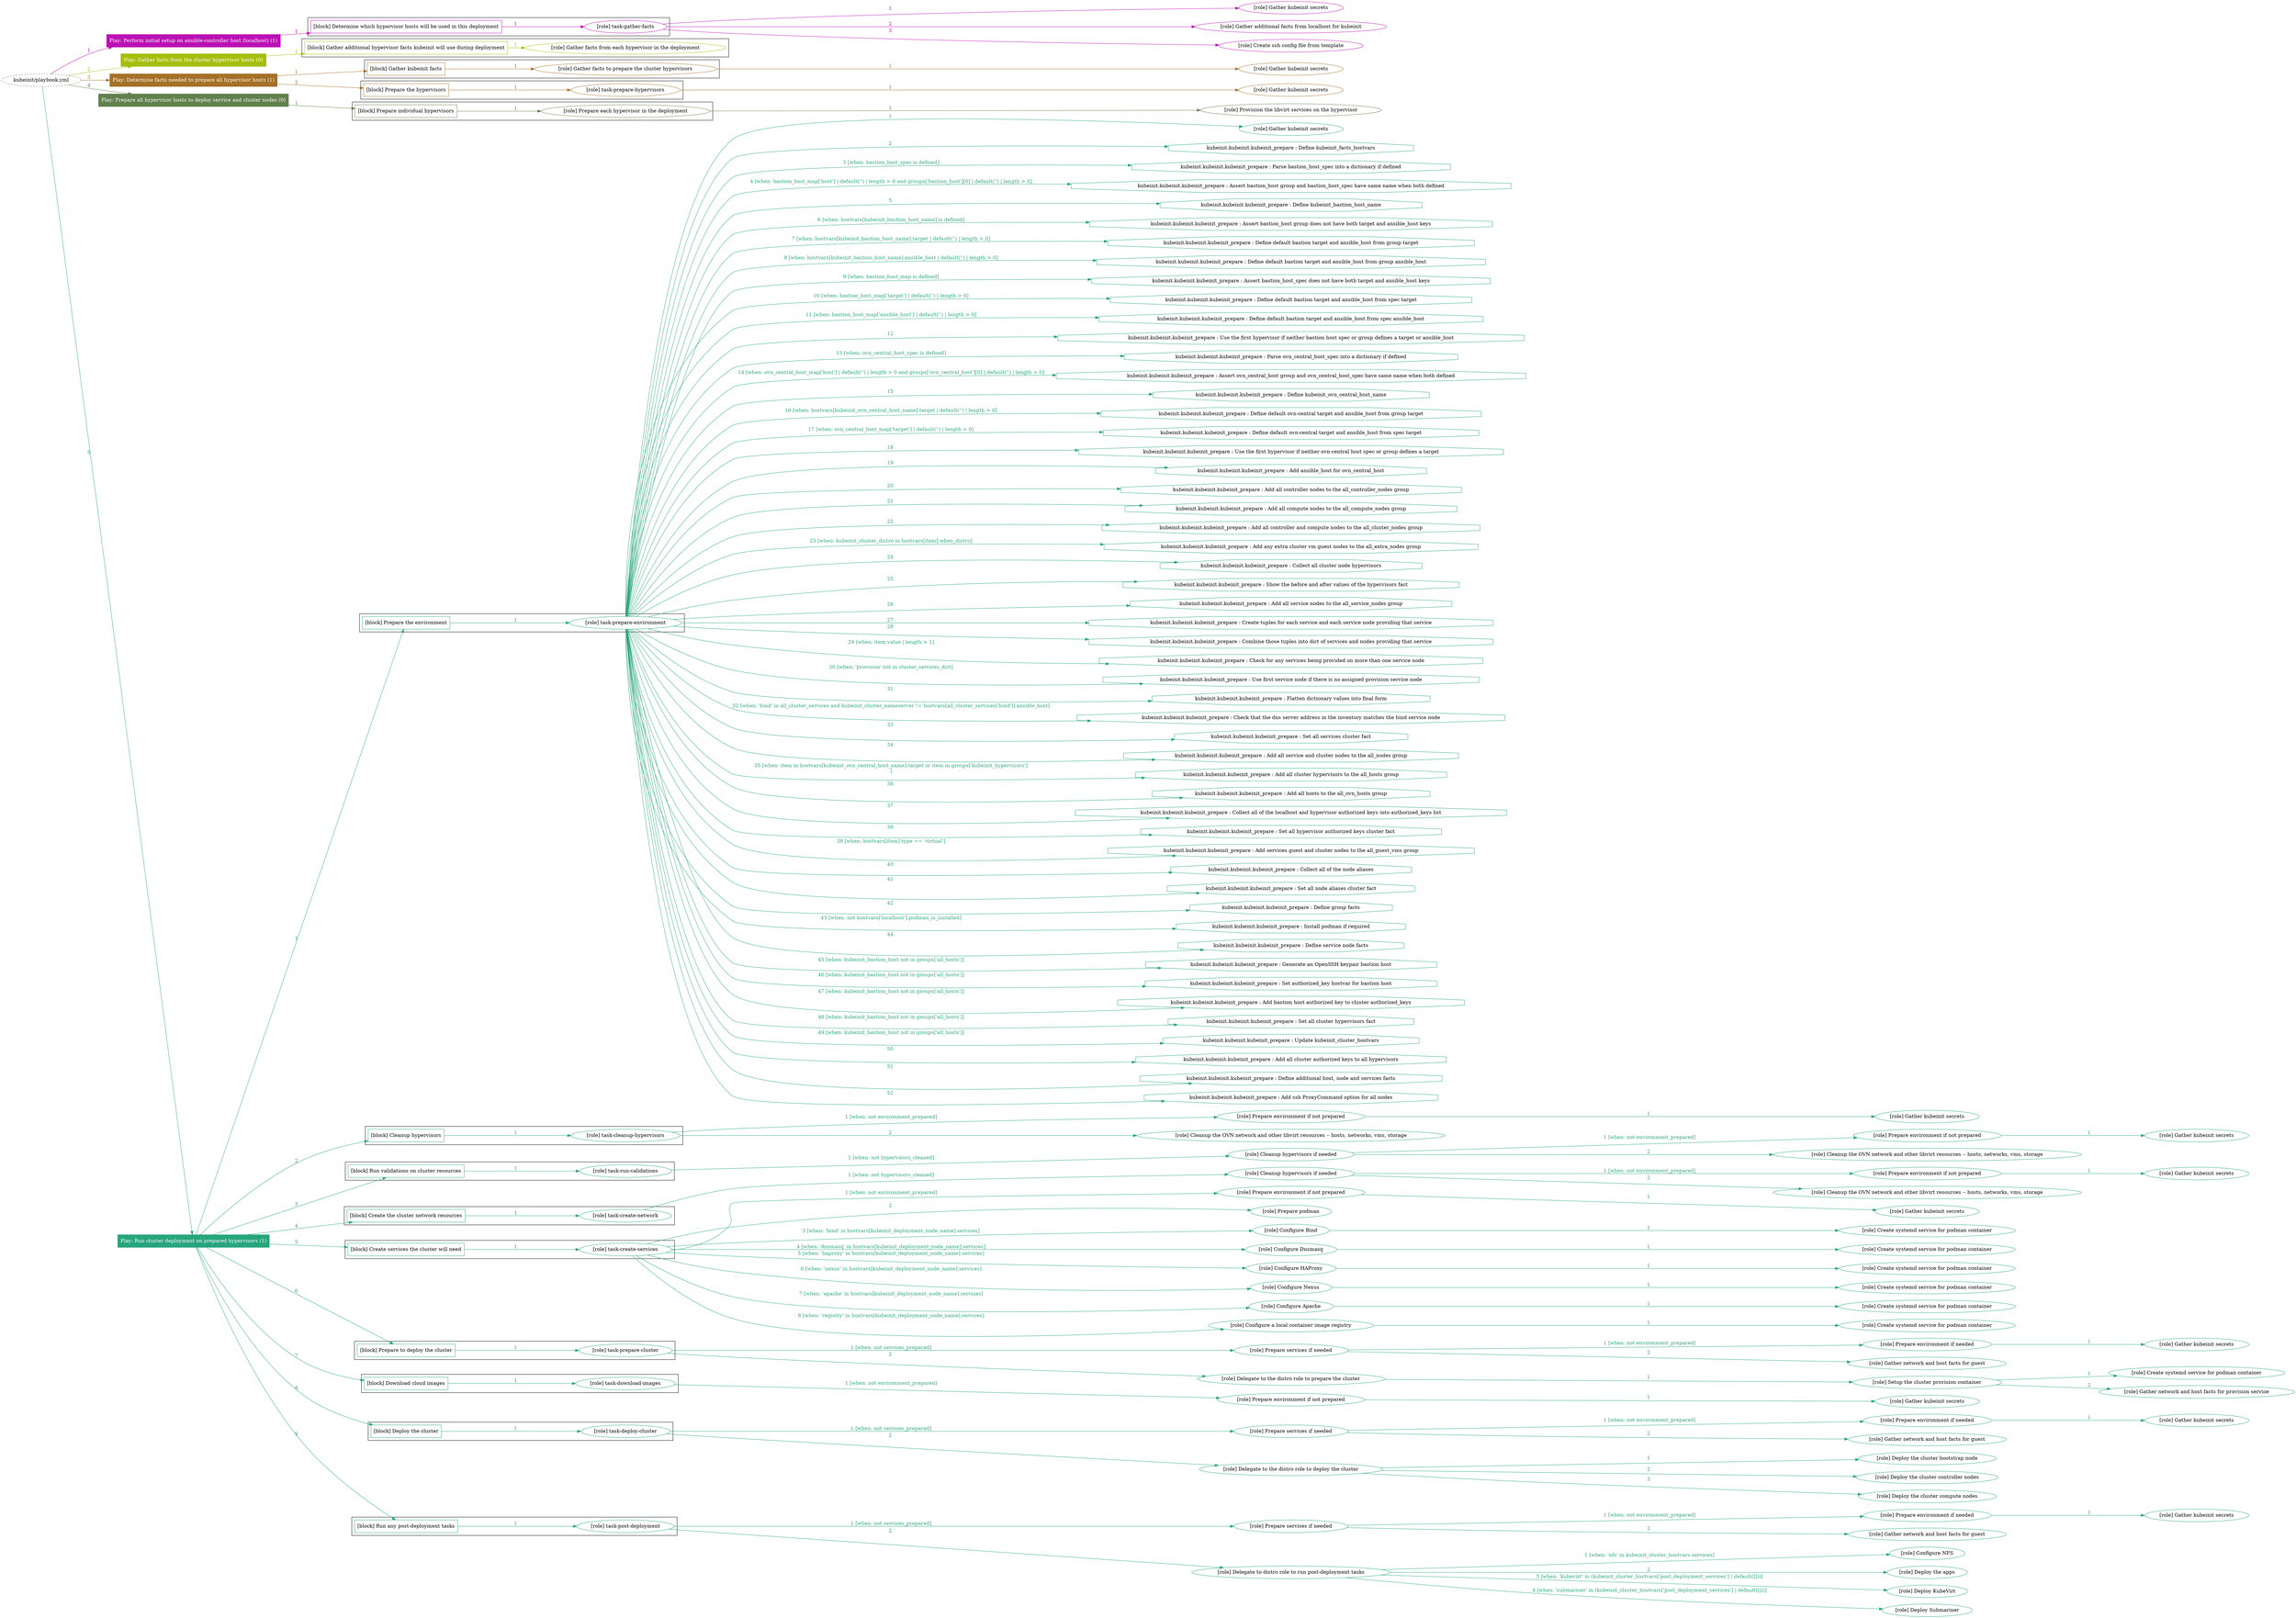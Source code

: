 digraph {
	graph [concentrate=true ordering=in rankdir=LR ratio=fill]
	edge [esep=5 sep=10]
	"kubeinit/playbook.yml" [URL="/home/runner/work/kubeinit/kubeinit/kubeinit/playbook.yml" id=playbook_bf83daf0 style=dotted]
	play_c42345b9 [label="Play: Perform initial setup on ansible-controller host (localhost) (1)" URL="/home/runner/work/kubeinit/kubeinit/kubeinit/playbook.yml" color="#bb11b4" fontcolor="#ffffff" id=play_c42345b9 shape=box style=filled tooltip=localhost]
	"kubeinit/playbook.yml" -> play_c42345b9 [label="1 " color="#bb11b4" fontcolor="#bb11b4" id=edge_19c8d0dc labeltooltip="1 " tooltip="1 "]
	subgraph "Gather kubeinit secrets" {
		role_5bbc1cc7 [label="[role] Gather kubeinit secrets" URL="/home/runner/.ansible/collections/ansible_collections/kubeinit/kubeinit/roles/kubeinit_prepare/tasks/build_hypervisors_group.yml" color="#bb11b4" id=role_5bbc1cc7 tooltip="Gather kubeinit secrets"]
	}
	subgraph "Gather additional facts from localhost for kubeinit" {
		role_514bb451 [label="[role] Gather additional facts from localhost for kubeinit" URL="/home/runner/.ansible/collections/ansible_collections/kubeinit/kubeinit/roles/kubeinit_prepare/tasks/build_hypervisors_group.yml" color="#bb11b4" id=role_514bb451 tooltip="Gather additional facts from localhost for kubeinit"]
	}
	subgraph "Create ssh config file from template" {
		role_0f5278a2 [label="[role] Create ssh config file from template" URL="/home/runner/.ansible/collections/ansible_collections/kubeinit/kubeinit/roles/kubeinit_prepare/tasks/build_hypervisors_group.yml" color="#bb11b4" id=role_0f5278a2 tooltip="Create ssh config file from template"]
	}
	subgraph "task-gather-facts" {
		role_243e96e3 [label="[role] task-gather-facts" URL="/home/runner/work/kubeinit/kubeinit/kubeinit/playbook.yml" color="#bb11b4" id=role_243e96e3 tooltip="task-gather-facts"]
		role_243e96e3 -> role_5bbc1cc7 [label="1 " color="#bb11b4" fontcolor="#bb11b4" id=edge_bafacc1c labeltooltip="1 " tooltip="1 "]
		role_243e96e3 -> role_514bb451 [label="2 " color="#bb11b4" fontcolor="#bb11b4" id=edge_106fc7e5 labeltooltip="2 " tooltip="2 "]
		role_243e96e3 -> role_0f5278a2 [label="3 " color="#bb11b4" fontcolor="#bb11b4" id=edge_0133a497 labeltooltip="3 " tooltip="3 "]
	}
	subgraph "Play: Perform initial setup on ansible-controller host (localhost) (1)" {
		play_c42345b9 -> block_fe65a700 [label=1 color="#bb11b4" fontcolor="#bb11b4" id=edge_164905bd labeltooltip=1 tooltip=1]
		subgraph cluster_block_fe65a700 {
			block_fe65a700 [label="[block] Determine which hypervisor hosts will be used in this deployment" URL="/home/runner/work/kubeinit/kubeinit/kubeinit/playbook.yml" color="#bb11b4" id=block_fe65a700 labeltooltip="Determine which hypervisor hosts will be used in this deployment" shape=box tooltip="Determine which hypervisor hosts will be used in this deployment"]
			block_fe65a700 -> role_243e96e3 [label="1 " color="#bb11b4" fontcolor="#bb11b4" id=edge_3eea019e labeltooltip="1 " tooltip="1 "]
		}
	}
	play_698acc84 [label="Play: Gather facts from the cluster hypervisor hosts (0)" URL="/home/runner/work/kubeinit/kubeinit/kubeinit/playbook.yml" color="#a6be0e" fontcolor="#ffffff" id=play_698acc84 shape=box style=filled tooltip="Play: Gather facts from the cluster hypervisor hosts (0)"]
	"kubeinit/playbook.yml" -> play_698acc84 [label="2 " color="#a6be0e" fontcolor="#a6be0e" id=edge_b4b6abd8 labeltooltip="2 " tooltip="2 "]
	subgraph "Gather facts from each hypervisor in the deployment" {
		role_b33b128e [label="[role] Gather facts from each hypervisor in the deployment" URL="/home/runner/work/kubeinit/kubeinit/kubeinit/playbook.yml" color="#a6be0e" id=role_b33b128e tooltip="Gather facts from each hypervisor in the deployment"]
	}
	subgraph "Play: Gather facts from the cluster hypervisor hosts (0)" {
		play_698acc84 -> block_283d6d2b [label=1 color="#a6be0e" fontcolor="#a6be0e" id=edge_6f8c4e74 labeltooltip=1 tooltip=1]
		subgraph cluster_block_283d6d2b {
			block_283d6d2b [label="[block] Gather additional hypervisor facts kubeinit will use during deployment" URL="/home/runner/work/kubeinit/kubeinit/kubeinit/playbook.yml" color="#a6be0e" id=block_283d6d2b labeltooltip="Gather additional hypervisor facts kubeinit will use during deployment" shape=box tooltip="Gather additional hypervisor facts kubeinit will use during deployment"]
			block_283d6d2b -> role_b33b128e [label="1 " color="#a6be0e" fontcolor="#a6be0e" id=edge_6d2f4c1d labeltooltip="1 " tooltip="1 "]
		}
	}
	play_a26534c9 [label="Play: Determine facts needed to prepare all hypervisor hosts (1)" URL="/home/runner/work/kubeinit/kubeinit/kubeinit/playbook.yml" color="#a57127" fontcolor="#ffffff" id=play_a26534c9 shape=box style=filled tooltip=localhost]
	"kubeinit/playbook.yml" -> play_a26534c9 [label="3 " color="#a57127" fontcolor="#a57127" id=edge_d71258ef labeltooltip="3 " tooltip="3 "]
	subgraph "Gather kubeinit secrets" {
		role_cf7b4079 [label="[role] Gather kubeinit secrets" URL="/home/runner/.ansible/collections/ansible_collections/kubeinit/kubeinit/roles/kubeinit_prepare/tasks/gather_kubeinit_facts.yml" color="#a57127" id=role_cf7b4079 tooltip="Gather kubeinit secrets"]
	}
	subgraph "Gather facts to prepare the cluster hypervisors" {
		role_8fea84e7 [label="[role] Gather facts to prepare the cluster hypervisors" URL="/home/runner/work/kubeinit/kubeinit/kubeinit/playbook.yml" color="#a57127" id=role_8fea84e7 tooltip="Gather facts to prepare the cluster hypervisors"]
		role_8fea84e7 -> role_cf7b4079 [label="1 " color="#a57127" fontcolor="#a57127" id=edge_4db04211 labeltooltip="1 " tooltip="1 "]
	}
	subgraph "Gather kubeinit secrets" {
		role_6f262719 [label="[role] Gather kubeinit secrets" URL="/home/runner/.ansible/collections/ansible_collections/kubeinit/kubeinit/roles/kubeinit_prepare/tasks/gather_kubeinit_facts.yml" color="#a57127" id=role_6f262719 tooltip="Gather kubeinit secrets"]
	}
	subgraph "task-prepare-hypervisors" {
		role_40299449 [label="[role] task-prepare-hypervisors" URL="/home/runner/work/kubeinit/kubeinit/kubeinit/playbook.yml" color="#a57127" id=role_40299449 tooltip="task-prepare-hypervisors"]
		role_40299449 -> role_6f262719 [label="1 " color="#a57127" fontcolor="#a57127" id=edge_e07e3897 labeltooltip="1 " tooltip="1 "]
	}
	subgraph "Play: Determine facts needed to prepare all hypervisor hosts (1)" {
		play_a26534c9 -> block_7eddc80a [label=1 color="#a57127" fontcolor="#a57127" id=edge_fbb96f7c labeltooltip=1 tooltip=1]
		subgraph cluster_block_7eddc80a {
			block_7eddc80a [label="[block] Gather kubeinit facts" URL="/home/runner/work/kubeinit/kubeinit/kubeinit/playbook.yml" color="#a57127" id=block_7eddc80a labeltooltip="Gather kubeinit facts" shape=box tooltip="Gather kubeinit facts"]
			block_7eddc80a -> role_8fea84e7 [label="1 " color="#a57127" fontcolor="#a57127" id=edge_6d15aaca labeltooltip="1 " tooltip="1 "]
		}
		play_a26534c9 -> block_2a78feca [label=2 color="#a57127" fontcolor="#a57127" id=edge_0a4d9bd5 labeltooltip=2 tooltip=2]
		subgraph cluster_block_2a78feca {
			block_2a78feca [label="[block] Prepare the hypervisors" URL="/home/runner/work/kubeinit/kubeinit/kubeinit/playbook.yml" color="#a57127" id=block_2a78feca labeltooltip="Prepare the hypervisors" shape=box tooltip="Prepare the hypervisors"]
			block_2a78feca -> role_40299449 [label="1 " color="#a57127" fontcolor="#a57127" id=edge_3d4854b0 labeltooltip="1 " tooltip="1 "]
		}
	}
	play_4c5d2b8e [label="Play: Prepare all hypervisor hosts to deploy service and cluster nodes (0)" URL="/home/runner/work/kubeinit/kubeinit/kubeinit/playbook.yml" color="#61804c" fontcolor="#ffffff" id=play_4c5d2b8e shape=box style=filled tooltip="Play: Prepare all hypervisor hosts to deploy service and cluster nodes (0)"]
	"kubeinit/playbook.yml" -> play_4c5d2b8e [label="4 " color="#61804c" fontcolor="#61804c" id=edge_55c99d85 labeltooltip="4 " tooltip="4 "]
	subgraph "Provision the libvirt services on the hypervisor" {
		role_634409a3 [label="[role] Provision the libvirt services on the hypervisor" URL="/home/runner/.ansible/collections/ansible_collections/kubeinit/kubeinit/roles/kubeinit_prepare/tasks/prepare_hypervisor.yml" color="#61804c" id=role_634409a3 tooltip="Provision the libvirt services on the hypervisor"]
	}
	subgraph "Prepare each hypervisor in the deployment" {
		role_bef937fe [label="[role] Prepare each hypervisor in the deployment" URL="/home/runner/work/kubeinit/kubeinit/kubeinit/playbook.yml" color="#61804c" id=role_bef937fe tooltip="Prepare each hypervisor in the deployment"]
		role_bef937fe -> role_634409a3 [label="1 " color="#61804c" fontcolor="#61804c" id=edge_e29b1411 labeltooltip="1 " tooltip="1 "]
	}
	subgraph "Play: Prepare all hypervisor hosts to deploy service and cluster nodes (0)" {
		play_4c5d2b8e -> block_a61c1f72 [label=1 color="#61804c" fontcolor="#61804c" id=edge_89a95700 labeltooltip=1 tooltip=1]
		subgraph cluster_block_a61c1f72 {
			block_a61c1f72 [label="[block] Prepare individual hypervisors" URL="/home/runner/work/kubeinit/kubeinit/kubeinit/playbook.yml" color="#61804c" id=block_a61c1f72 labeltooltip="Prepare individual hypervisors" shape=box tooltip="Prepare individual hypervisors"]
			block_a61c1f72 -> role_bef937fe [label="1 " color="#61804c" fontcolor="#61804c" id=edge_6657902f labeltooltip="1 " tooltip="1 "]
		}
	}
	play_c3abb3d7 [label="Play: Run cluster deployment on prepared hypervisors (1)" URL="/home/runner/work/kubeinit/kubeinit/kubeinit/playbook.yml" color="#27a57c" fontcolor="#ffffff" id=play_c3abb3d7 shape=box style=filled tooltip=localhost]
	"kubeinit/playbook.yml" -> play_c3abb3d7 [label="5 " color="#27a57c" fontcolor="#27a57c" id=edge_1e657f02 labeltooltip="5 " tooltip="5 "]
	subgraph "Gather kubeinit secrets" {
		role_f5a188d2 [label="[role] Gather kubeinit secrets" URL="/home/runner/.ansible/collections/ansible_collections/kubeinit/kubeinit/roles/kubeinit_prepare/tasks/gather_kubeinit_facts.yml" color="#27a57c" id=role_f5a188d2 tooltip="Gather kubeinit secrets"]
	}
	subgraph "task-prepare-environment" {
		role_7dd712b1 [label="[role] task-prepare-environment" URL="/home/runner/work/kubeinit/kubeinit/kubeinit/playbook.yml" color="#27a57c" id=role_7dd712b1 tooltip="task-prepare-environment"]
		role_7dd712b1 -> role_f5a188d2 [label="1 " color="#27a57c" fontcolor="#27a57c" id=edge_da22970d labeltooltip="1 " tooltip="1 "]
		task_a869ff29 [label="kubeinit.kubeinit.kubeinit_prepare : Define kubeinit_facts_hostvars" URL="/home/runner/.ansible/collections/ansible_collections/kubeinit/kubeinit/roles/kubeinit_prepare/tasks/main.yml" color="#27a57c" id=task_a869ff29 shape=octagon tooltip="kubeinit.kubeinit.kubeinit_prepare : Define kubeinit_facts_hostvars"]
		role_7dd712b1 -> task_a869ff29 [label="2 " color="#27a57c" fontcolor="#27a57c" id=edge_17fce463 labeltooltip="2 " tooltip="2 "]
		task_ebe89826 [label="kubeinit.kubeinit.kubeinit_prepare : Parse bastion_host_spec into a dictionary if defined" URL="/home/runner/.ansible/collections/ansible_collections/kubeinit/kubeinit/roles/kubeinit_prepare/tasks/main.yml" color="#27a57c" id=task_ebe89826 shape=octagon tooltip="kubeinit.kubeinit.kubeinit_prepare : Parse bastion_host_spec into a dictionary if defined"]
		role_7dd712b1 -> task_ebe89826 [label="3 [when: bastion_host_spec is defined]" color="#27a57c" fontcolor="#27a57c" id=edge_f3c190bb labeltooltip="3 [when: bastion_host_spec is defined]" tooltip="3 [when: bastion_host_spec is defined]"]
		task_3df16c21 [label="kubeinit.kubeinit.kubeinit_prepare : Assert bastion_host group and bastion_host_spec have same name when both defined" URL="/home/runner/.ansible/collections/ansible_collections/kubeinit/kubeinit/roles/kubeinit_prepare/tasks/main.yml" color="#27a57c" id=task_3df16c21 shape=octagon tooltip="kubeinit.kubeinit.kubeinit_prepare : Assert bastion_host group and bastion_host_spec have same name when both defined"]
		role_7dd712b1 -> task_3df16c21 [label="4 [when: bastion_host_map['host'] | default('') | length > 0 and groups['bastion_host'][0] | default('') | length > 0]" color="#27a57c" fontcolor="#27a57c" id=edge_12cfa4af labeltooltip="4 [when: bastion_host_map['host'] | default('') | length > 0 and groups['bastion_host'][0] | default('') | length > 0]" tooltip="4 [when: bastion_host_map['host'] | default('') | length > 0 and groups['bastion_host'][0] | default('') | length > 0]"]
		task_ec02a04f [label="kubeinit.kubeinit.kubeinit_prepare : Define kubeinit_bastion_host_name" URL="/home/runner/.ansible/collections/ansible_collections/kubeinit/kubeinit/roles/kubeinit_prepare/tasks/main.yml" color="#27a57c" id=task_ec02a04f shape=octagon tooltip="kubeinit.kubeinit.kubeinit_prepare : Define kubeinit_bastion_host_name"]
		role_7dd712b1 -> task_ec02a04f [label="5 " color="#27a57c" fontcolor="#27a57c" id=edge_46b91c40 labeltooltip="5 " tooltip="5 "]
		task_9b31c4f7 [label="kubeinit.kubeinit.kubeinit_prepare : Assert bastion_host group does not have both target and ansible_host keys" URL="/home/runner/.ansible/collections/ansible_collections/kubeinit/kubeinit/roles/kubeinit_prepare/tasks/main.yml" color="#27a57c" id=task_9b31c4f7 shape=octagon tooltip="kubeinit.kubeinit.kubeinit_prepare : Assert bastion_host group does not have both target and ansible_host keys"]
		role_7dd712b1 -> task_9b31c4f7 [label="6 [when: hostvars[kubeinit_bastion_host_name] is defined]" color="#27a57c" fontcolor="#27a57c" id=edge_49b2310d labeltooltip="6 [when: hostvars[kubeinit_bastion_host_name] is defined]" tooltip="6 [when: hostvars[kubeinit_bastion_host_name] is defined]"]
		task_e5d730e1 [label="kubeinit.kubeinit.kubeinit_prepare : Define default bastion target and ansible_host from group target" URL="/home/runner/.ansible/collections/ansible_collections/kubeinit/kubeinit/roles/kubeinit_prepare/tasks/main.yml" color="#27a57c" id=task_e5d730e1 shape=octagon tooltip="kubeinit.kubeinit.kubeinit_prepare : Define default bastion target and ansible_host from group target"]
		role_7dd712b1 -> task_e5d730e1 [label="7 [when: hostvars[kubeinit_bastion_host_name].target | default('') | length > 0]" color="#27a57c" fontcolor="#27a57c" id=edge_7e91d1db labeltooltip="7 [when: hostvars[kubeinit_bastion_host_name].target | default('') | length > 0]" tooltip="7 [when: hostvars[kubeinit_bastion_host_name].target | default('') | length > 0]"]
		task_f9bf17d1 [label="kubeinit.kubeinit.kubeinit_prepare : Define default bastion target and ansible_host from group ansible_host" URL="/home/runner/.ansible/collections/ansible_collections/kubeinit/kubeinit/roles/kubeinit_prepare/tasks/main.yml" color="#27a57c" id=task_f9bf17d1 shape=octagon tooltip="kubeinit.kubeinit.kubeinit_prepare : Define default bastion target and ansible_host from group ansible_host"]
		role_7dd712b1 -> task_f9bf17d1 [label="8 [when: hostvars[kubeinit_bastion_host_name].ansible_host | default('') | length > 0]" color="#27a57c" fontcolor="#27a57c" id=edge_fd4be400 labeltooltip="8 [when: hostvars[kubeinit_bastion_host_name].ansible_host | default('') | length > 0]" tooltip="8 [when: hostvars[kubeinit_bastion_host_name].ansible_host | default('') | length > 0]"]
		task_51ca8a72 [label="kubeinit.kubeinit.kubeinit_prepare : Assert bastion_host_spec does not have both target and ansible_host keys" URL="/home/runner/.ansible/collections/ansible_collections/kubeinit/kubeinit/roles/kubeinit_prepare/tasks/main.yml" color="#27a57c" id=task_51ca8a72 shape=octagon tooltip="kubeinit.kubeinit.kubeinit_prepare : Assert bastion_host_spec does not have both target and ansible_host keys"]
		role_7dd712b1 -> task_51ca8a72 [label="9 [when: bastion_host_map is defined]" color="#27a57c" fontcolor="#27a57c" id=edge_008a599c labeltooltip="9 [when: bastion_host_map is defined]" tooltip="9 [when: bastion_host_map is defined]"]
		task_375c78b9 [label="kubeinit.kubeinit.kubeinit_prepare : Define default bastion target and ansible_host from spec target" URL="/home/runner/.ansible/collections/ansible_collections/kubeinit/kubeinit/roles/kubeinit_prepare/tasks/main.yml" color="#27a57c" id=task_375c78b9 shape=octagon tooltip="kubeinit.kubeinit.kubeinit_prepare : Define default bastion target and ansible_host from spec target"]
		role_7dd712b1 -> task_375c78b9 [label="10 [when: bastion_host_map['target'] | default('') | length > 0]" color="#27a57c" fontcolor="#27a57c" id=edge_ec90f248 labeltooltip="10 [when: bastion_host_map['target'] | default('') | length > 0]" tooltip="10 [when: bastion_host_map['target'] | default('') | length > 0]"]
		task_a2d2dbfc [label="kubeinit.kubeinit.kubeinit_prepare : Define default bastion target and ansible_host from spec ansible_host" URL="/home/runner/.ansible/collections/ansible_collections/kubeinit/kubeinit/roles/kubeinit_prepare/tasks/main.yml" color="#27a57c" id=task_a2d2dbfc shape=octagon tooltip="kubeinit.kubeinit.kubeinit_prepare : Define default bastion target and ansible_host from spec ansible_host"]
		role_7dd712b1 -> task_a2d2dbfc [label="11 [when: bastion_host_map['ansible_host'] | default('') | length > 0]" color="#27a57c" fontcolor="#27a57c" id=edge_b5bfb050 labeltooltip="11 [when: bastion_host_map['ansible_host'] | default('') | length > 0]" tooltip="11 [when: bastion_host_map['ansible_host'] | default('') | length > 0]"]
		task_0a761dec [label="kubeinit.kubeinit.kubeinit_prepare : Use the first hypervisor if neither bastion host spec or group defines a target or ansible_host" URL="/home/runner/.ansible/collections/ansible_collections/kubeinit/kubeinit/roles/kubeinit_prepare/tasks/main.yml" color="#27a57c" id=task_0a761dec shape=octagon tooltip="kubeinit.kubeinit.kubeinit_prepare : Use the first hypervisor if neither bastion host spec or group defines a target or ansible_host"]
		role_7dd712b1 -> task_0a761dec [label="12 " color="#27a57c" fontcolor="#27a57c" id=edge_ab7c6cd5 labeltooltip="12 " tooltip="12 "]
		task_2c195839 [label="kubeinit.kubeinit.kubeinit_prepare : Parse ovn_central_host_spec into a dictionary if defined" URL="/home/runner/.ansible/collections/ansible_collections/kubeinit/kubeinit/roles/kubeinit_prepare/tasks/main.yml" color="#27a57c" id=task_2c195839 shape=octagon tooltip="kubeinit.kubeinit.kubeinit_prepare : Parse ovn_central_host_spec into a dictionary if defined"]
		role_7dd712b1 -> task_2c195839 [label="13 [when: ovn_central_host_spec is defined]" color="#27a57c" fontcolor="#27a57c" id=edge_76177987 labeltooltip="13 [when: ovn_central_host_spec is defined]" tooltip="13 [when: ovn_central_host_spec is defined]"]
		task_4d894605 [label="kubeinit.kubeinit.kubeinit_prepare : Assert ovn_central_host group and ovn_central_host_spec have same name when both defined" URL="/home/runner/.ansible/collections/ansible_collections/kubeinit/kubeinit/roles/kubeinit_prepare/tasks/main.yml" color="#27a57c" id=task_4d894605 shape=octagon tooltip="kubeinit.kubeinit.kubeinit_prepare : Assert ovn_central_host group and ovn_central_host_spec have same name when both defined"]
		role_7dd712b1 -> task_4d894605 [label="14 [when: ovn_central_host_map['host'] | default('') | length > 0 and groups['ovn_central_host'][0] | default('') | length > 0]" color="#27a57c" fontcolor="#27a57c" id=edge_68f6a392 labeltooltip="14 [when: ovn_central_host_map['host'] | default('') | length > 0 and groups['ovn_central_host'][0] | default('') | length > 0]" tooltip="14 [when: ovn_central_host_map['host'] | default('') | length > 0 and groups['ovn_central_host'][0] | default('') | length > 0]"]
		task_3060e9b0 [label="kubeinit.kubeinit.kubeinit_prepare : Define kubeinit_ovn_central_host_name" URL="/home/runner/.ansible/collections/ansible_collections/kubeinit/kubeinit/roles/kubeinit_prepare/tasks/main.yml" color="#27a57c" id=task_3060e9b0 shape=octagon tooltip="kubeinit.kubeinit.kubeinit_prepare : Define kubeinit_ovn_central_host_name"]
		role_7dd712b1 -> task_3060e9b0 [label="15 " color="#27a57c" fontcolor="#27a57c" id=edge_fd336168 labeltooltip="15 " tooltip="15 "]
		task_7b9d8411 [label="kubeinit.kubeinit.kubeinit_prepare : Define default ovn-central target and ansible_host from group target" URL="/home/runner/.ansible/collections/ansible_collections/kubeinit/kubeinit/roles/kubeinit_prepare/tasks/main.yml" color="#27a57c" id=task_7b9d8411 shape=octagon tooltip="kubeinit.kubeinit.kubeinit_prepare : Define default ovn-central target and ansible_host from group target"]
		role_7dd712b1 -> task_7b9d8411 [label="16 [when: hostvars[kubeinit_ovn_central_host_name].target | default('') | length > 0]" color="#27a57c" fontcolor="#27a57c" id=edge_c8b0ccc4 labeltooltip="16 [when: hostvars[kubeinit_ovn_central_host_name].target | default('') | length > 0]" tooltip="16 [when: hostvars[kubeinit_ovn_central_host_name].target | default('') | length > 0]"]
		task_130def6d [label="kubeinit.kubeinit.kubeinit_prepare : Define default ovn-central target and ansible_host from spec target" URL="/home/runner/.ansible/collections/ansible_collections/kubeinit/kubeinit/roles/kubeinit_prepare/tasks/main.yml" color="#27a57c" id=task_130def6d shape=octagon tooltip="kubeinit.kubeinit.kubeinit_prepare : Define default ovn-central target and ansible_host from spec target"]
		role_7dd712b1 -> task_130def6d [label="17 [when: ovn_central_host_map['target'] | default('') | length > 0]" color="#27a57c" fontcolor="#27a57c" id=edge_98479249 labeltooltip="17 [when: ovn_central_host_map['target'] | default('') | length > 0]" tooltip="17 [when: ovn_central_host_map['target'] | default('') | length > 0]"]
		task_c972a8f0 [label="kubeinit.kubeinit.kubeinit_prepare : Use the first hypervisor if neither ovn-central host spec or group defines a target" URL="/home/runner/.ansible/collections/ansible_collections/kubeinit/kubeinit/roles/kubeinit_prepare/tasks/main.yml" color="#27a57c" id=task_c972a8f0 shape=octagon tooltip="kubeinit.kubeinit.kubeinit_prepare : Use the first hypervisor if neither ovn-central host spec or group defines a target"]
		role_7dd712b1 -> task_c972a8f0 [label="18 " color="#27a57c" fontcolor="#27a57c" id=edge_5ff8aa84 labeltooltip="18 " tooltip="18 "]
		task_fc094b8a [label="kubeinit.kubeinit.kubeinit_prepare : Add ansible_host for ovn_central_host" URL="/home/runner/.ansible/collections/ansible_collections/kubeinit/kubeinit/roles/kubeinit_prepare/tasks/main.yml" color="#27a57c" id=task_fc094b8a shape=octagon tooltip="kubeinit.kubeinit.kubeinit_prepare : Add ansible_host for ovn_central_host"]
		role_7dd712b1 -> task_fc094b8a [label="19 " color="#27a57c" fontcolor="#27a57c" id=edge_a98b4c49 labeltooltip="19 " tooltip="19 "]
		task_eb105549 [label="kubeinit.kubeinit.kubeinit_prepare : Add all controller nodes to the all_controller_nodes group" URL="/home/runner/.ansible/collections/ansible_collections/kubeinit/kubeinit/roles/kubeinit_prepare/tasks/prepare_groups.yml" color="#27a57c" id=task_eb105549 shape=octagon tooltip="kubeinit.kubeinit.kubeinit_prepare : Add all controller nodes to the all_controller_nodes group"]
		role_7dd712b1 -> task_eb105549 [label="20 " color="#27a57c" fontcolor="#27a57c" id=edge_c1a55861 labeltooltip="20 " tooltip="20 "]
		task_05dcd3c8 [label="kubeinit.kubeinit.kubeinit_prepare : Add all compute nodes to the all_compute_nodes group" URL="/home/runner/.ansible/collections/ansible_collections/kubeinit/kubeinit/roles/kubeinit_prepare/tasks/prepare_groups.yml" color="#27a57c" id=task_05dcd3c8 shape=octagon tooltip="kubeinit.kubeinit.kubeinit_prepare : Add all compute nodes to the all_compute_nodes group"]
		role_7dd712b1 -> task_05dcd3c8 [label="21 " color="#27a57c" fontcolor="#27a57c" id=edge_b5fa2f55 labeltooltip="21 " tooltip="21 "]
		task_d8b89855 [label="kubeinit.kubeinit.kubeinit_prepare : Add all controller and compute nodes to the all_cluster_nodes group" URL="/home/runner/.ansible/collections/ansible_collections/kubeinit/kubeinit/roles/kubeinit_prepare/tasks/prepare_groups.yml" color="#27a57c" id=task_d8b89855 shape=octagon tooltip="kubeinit.kubeinit.kubeinit_prepare : Add all controller and compute nodes to the all_cluster_nodes group"]
		role_7dd712b1 -> task_d8b89855 [label="22 " color="#27a57c" fontcolor="#27a57c" id=edge_0c545964 labeltooltip="22 " tooltip="22 "]
		task_55f05703 [label="kubeinit.kubeinit.kubeinit_prepare : Add any extra cluster vm guest nodes to the all_extra_nodes group" URL="/home/runner/.ansible/collections/ansible_collections/kubeinit/kubeinit/roles/kubeinit_prepare/tasks/prepare_groups.yml" color="#27a57c" id=task_55f05703 shape=octagon tooltip="kubeinit.kubeinit.kubeinit_prepare : Add any extra cluster vm guest nodes to the all_extra_nodes group"]
		role_7dd712b1 -> task_55f05703 [label="23 [when: kubeinit_cluster_distro in hostvars[item].when_distro]" color="#27a57c" fontcolor="#27a57c" id=edge_1e320656 labeltooltip="23 [when: kubeinit_cluster_distro in hostvars[item].when_distro]" tooltip="23 [when: kubeinit_cluster_distro in hostvars[item].when_distro]"]
		task_2eb02923 [label="kubeinit.kubeinit.kubeinit_prepare : Collect all cluster node hypervisors" URL="/home/runner/.ansible/collections/ansible_collections/kubeinit/kubeinit/roles/kubeinit_prepare/tasks/prepare_groups.yml" color="#27a57c" id=task_2eb02923 shape=octagon tooltip="kubeinit.kubeinit.kubeinit_prepare : Collect all cluster node hypervisors"]
		role_7dd712b1 -> task_2eb02923 [label="24 " color="#27a57c" fontcolor="#27a57c" id=edge_eff0cef2 labeltooltip="24 " tooltip="24 "]
		task_f17c92f3 [label="kubeinit.kubeinit.kubeinit_prepare : Show the before and after values of the hypervisors fact" URL="/home/runner/.ansible/collections/ansible_collections/kubeinit/kubeinit/roles/kubeinit_prepare/tasks/prepare_groups.yml" color="#27a57c" id=task_f17c92f3 shape=octagon tooltip="kubeinit.kubeinit.kubeinit_prepare : Show the before and after values of the hypervisors fact"]
		role_7dd712b1 -> task_f17c92f3 [label="25 " color="#27a57c" fontcolor="#27a57c" id=edge_d529604b labeltooltip="25 " tooltip="25 "]
		task_6f8f62f3 [label="kubeinit.kubeinit.kubeinit_prepare : Add all service nodes to the all_service_nodes group" URL="/home/runner/.ansible/collections/ansible_collections/kubeinit/kubeinit/roles/kubeinit_prepare/tasks/prepare_groups.yml" color="#27a57c" id=task_6f8f62f3 shape=octagon tooltip="kubeinit.kubeinit.kubeinit_prepare : Add all service nodes to the all_service_nodes group"]
		role_7dd712b1 -> task_6f8f62f3 [label="26 " color="#27a57c" fontcolor="#27a57c" id=edge_1caa079c labeltooltip="26 " tooltip="26 "]
		task_24dd5938 [label="kubeinit.kubeinit.kubeinit_prepare : Create tuples for each service and each service node providing that service" URL="/home/runner/.ansible/collections/ansible_collections/kubeinit/kubeinit/roles/kubeinit_prepare/tasks/prepare_groups.yml" color="#27a57c" id=task_24dd5938 shape=octagon tooltip="kubeinit.kubeinit.kubeinit_prepare : Create tuples for each service and each service node providing that service"]
		role_7dd712b1 -> task_24dd5938 [label="27 " color="#27a57c" fontcolor="#27a57c" id=edge_8d7f576e labeltooltip="27 " tooltip="27 "]
		task_397327f9 [label="kubeinit.kubeinit.kubeinit_prepare : Combine those tuples into dict of services and nodes providing that service" URL="/home/runner/.ansible/collections/ansible_collections/kubeinit/kubeinit/roles/kubeinit_prepare/tasks/prepare_groups.yml" color="#27a57c" id=task_397327f9 shape=octagon tooltip="kubeinit.kubeinit.kubeinit_prepare : Combine those tuples into dict of services and nodes providing that service"]
		role_7dd712b1 -> task_397327f9 [label="28 " color="#27a57c" fontcolor="#27a57c" id=edge_23c166d0 labeltooltip="28 " tooltip="28 "]
		task_3054ec70 [label="kubeinit.kubeinit.kubeinit_prepare : Check for any services being provided on more than one service node" URL="/home/runner/.ansible/collections/ansible_collections/kubeinit/kubeinit/roles/kubeinit_prepare/tasks/prepare_groups.yml" color="#27a57c" id=task_3054ec70 shape=octagon tooltip="kubeinit.kubeinit.kubeinit_prepare : Check for any services being provided on more than one service node"]
		role_7dd712b1 -> task_3054ec70 [label="29 [when: item.value | length > 1]" color="#27a57c" fontcolor="#27a57c" id=edge_55fee13a labeltooltip="29 [when: item.value | length > 1]" tooltip="29 [when: item.value | length > 1]"]
		task_7986a419 [label="kubeinit.kubeinit.kubeinit_prepare : Use first service node if there is no assigned provision service node" URL="/home/runner/.ansible/collections/ansible_collections/kubeinit/kubeinit/roles/kubeinit_prepare/tasks/prepare_groups.yml" color="#27a57c" id=task_7986a419 shape=octagon tooltip="kubeinit.kubeinit.kubeinit_prepare : Use first service node if there is no assigned provision service node"]
		role_7dd712b1 -> task_7986a419 [label="30 [when: 'provision' not in cluster_services_dict]" color="#27a57c" fontcolor="#27a57c" id=edge_d4d61a6f labeltooltip="30 [when: 'provision' not in cluster_services_dict]" tooltip="30 [when: 'provision' not in cluster_services_dict]"]
		task_e1301d14 [label="kubeinit.kubeinit.kubeinit_prepare : Flatten dictionary values into final form" URL="/home/runner/.ansible/collections/ansible_collections/kubeinit/kubeinit/roles/kubeinit_prepare/tasks/prepare_groups.yml" color="#27a57c" id=task_e1301d14 shape=octagon tooltip="kubeinit.kubeinit.kubeinit_prepare : Flatten dictionary values into final form"]
		role_7dd712b1 -> task_e1301d14 [label="31 " color="#27a57c" fontcolor="#27a57c" id=edge_164fecd6 labeltooltip="31 " tooltip="31 "]
		task_ca649b44 [label="kubeinit.kubeinit.kubeinit_prepare : Check that the dns server address in the inventory matches the bind service node" URL="/home/runner/.ansible/collections/ansible_collections/kubeinit/kubeinit/roles/kubeinit_prepare/tasks/prepare_groups.yml" color="#27a57c" id=task_ca649b44 shape=octagon tooltip="kubeinit.kubeinit.kubeinit_prepare : Check that the dns server address in the inventory matches the bind service node"]
		role_7dd712b1 -> task_ca649b44 [label="32 [when: 'bind' in all_cluster_services and kubeinit_cluster_nameserver != hostvars[all_cluster_services['bind']].ansible_host]" color="#27a57c" fontcolor="#27a57c" id=edge_df6e3990 labeltooltip="32 [when: 'bind' in all_cluster_services and kubeinit_cluster_nameserver != hostvars[all_cluster_services['bind']].ansible_host]" tooltip="32 [when: 'bind' in all_cluster_services and kubeinit_cluster_nameserver != hostvars[all_cluster_services['bind']].ansible_host]"]
		task_7f7b7543 [label="kubeinit.kubeinit.kubeinit_prepare : Set all services cluster fact" URL="/home/runner/.ansible/collections/ansible_collections/kubeinit/kubeinit/roles/kubeinit_prepare/tasks/prepare_groups.yml" color="#27a57c" id=task_7f7b7543 shape=octagon tooltip="kubeinit.kubeinit.kubeinit_prepare : Set all services cluster fact"]
		role_7dd712b1 -> task_7f7b7543 [label="33 " color="#27a57c" fontcolor="#27a57c" id=edge_92a69047 labeltooltip="33 " tooltip="33 "]
		task_c295f8b1 [label="kubeinit.kubeinit.kubeinit_prepare : Add all service and cluster nodes to the all_nodes group" URL="/home/runner/.ansible/collections/ansible_collections/kubeinit/kubeinit/roles/kubeinit_prepare/tasks/prepare_groups.yml" color="#27a57c" id=task_c295f8b1 shape=octagon tooltip="kubeinit.kubeinit.kubeinit_prepare : Add all service and cluster nodes to the all_nodes group"]
		role_7dd712b1 -> task_c295f8b1 [label="34 " color="#27a57c" fontcolor="#27a57c" id=edge_f9731c73 labeltooltip="34 " tooltip="34 "]
		task_de0cf4d0 [label="kubeinit.kubeinit.kubeinit_prepare : Add all cluster hypervisors to the all_hosts group" URL="/home/runner/.ansible/collections/ansible_collections/kubeinit/kubeinit/roles/kubeinit_prepare/tasks/prepare_groups.yml" color="#27a57c" id=task_de0cf4d0 shape=octagon tooltip="kubeinit.kubeinit.kubeinit_prepare : Add all cluster hypervisors to the all_hosts group"]
		role_7dd712b1 -> task_de0cf4d0 [label="35 [when: item in hostvars[kubeinit_ovn_central_host_name].target or item in groups['kubeinit_hypervisors']
]" color="#27a57c" fontcolor="#27a57c" id=edge_4269b426 labeltooltip="35 [when: item in hostvars[kubeinit_ovn_central_host_name].target or item in groups['kubeinit_hypervisors']
]" tooltip="35 [when: item in hostvars[kubeinit_ovn_central_host_name].target or item in groups['kubeinit_hypervisors']
]"]
		task_15de5c15 [label="kubeinit.kubeinit.kubeinit_prepare : Add all hosts to the all_ovn_hosts group" URL="/home/runner/.ansible/collections/ansible_collections/kubeinit/kubeinit/roles/kubeinit_prepare/tasks/prepare_groups.yml" color="#27a57c" id=task_15de5c15 shape=octagon tooltip="kubeinit.kubeinit.kubeinit_prepare : Add all hosts to the all_ovn_hosts group"]
		role_7dd712b1 -> task_15de5c15 [label="36 " color="#27a57c" fontcolor="#27a57c" id=edge_d4669f3a labeltooltip="36 " tooltip="36 "]
		task_96ac4f38 [label="kubeinit.kubeinit.kubeinit_prepare : Collect all of the localhost and hypervisor authorized keys into authorized_keys list" URL="/home/runner/.ansible/collections/ansible_collections/kubeinit/kubeinit/roles/kubeinit_prepare/tasks/prepare_groups.yml" color="#27a57c" id=task_96ac4f38 shape=octagon tooltip="kubeinit.kubeinit.kubeinit_prepare : Collect all of the localhost and hypervisor authorized keys into authorized_keys list"]
		role_7dd712b1 -> task_96ac4f38 [label="37 " color="#27a57c" fontcolor="#27a57c" id=edge_2c3aa1b6 labeltooltip="37 " tooltip="37 "]
		task_b2e651ee [label="kubeinit.kubeinit.kubeinit_prepare : Set all hypervisor authorized keys cluster fact" URL="/home/runner/.ansible/collections/ansible_collections/kubeinit/kubeinit/roles/kubeinit_prepare/tasks/prepare_groups.yml" color="#27a57c" id=task_b2e651ee shape=octagon tooltip="kubeinit.kubeinit.kubeinit_prepare : Set all hypervisor authorized keys cluster fact"]
		role_7dd712b1 -> task_b2e651ee [label="38 " color="#27a57c" fontcolor="#27a57c" id=edge_1ab27bbb labeltooltip="38 " tooltip="38 "]
		task_6eccbe1e [label="kubeinit.kubeinit.kubeinit_prepare : Add services guest and cluster nodes to the all_guest_vms group" URL="/home/runner/.ansible/collections/ansible_collections/kubeinit/kubeinit/roles/kubeinit_prepare/tasks/prepare_groups.yml" color="#27a57c" id=task_6eccbe1e shape=octagon tooltip="kubeinit.kubeinit.kubeinit_prepare : Add services guest and cluster nodes to the all_guest_vms group"]
		role_7dd712b1 -> task_6eccbe1e [label="39 [when: hostvars[item].type == 'virtual']" color="#27a57c" fontcolor="#27a57c" id=edge_70c28b66 labeltooltip="39 [when: hostvars[item].type == 'virtual']" tooltip="39 [when: hostvars[item].type == 'virtual']"]
		task_080762fd [label="kubeinit.kubeinit.kubeinit_prepare : Collect all of the node aliases" URL="/home/runner/.ansible/collections/ansible_collections/kubeinit/kubeinit/roles/kubeinit_prepare/tasks/prepare_groups.yml" color="#27a57c" id=task_080762fd shape=octagon tooltip="kubeinit.kubeinit.kubeinit_prepare : Collect all of the node aliases"]
		role_7dd712b1 -> task_080762fd [label="40 " color="#27a57c" fontcolor="#27a57c" id=edge_f28c06cd labeltooltip="40 " tooltip="40 "]
		task_4399869c [label="kubeinit.kubeinit.kubeinit_prepare : Set all node aliases cluster fact" URL="/home/runner/.ansible/collections/ansible_collections/kubeinit/kubeinit/roles/kubeinit_prepare/tasks/prepare_groups.yml" color="#27a57c" id=task_4399869c shape=octagon tooltip="kubeinit.kubeinit.kubeinit_prepare : Set all node aliases cluster fact"]
		role_7dd712b1 -> task_4399869c [label="41 " color="#27a57c" fontcolor="#27a57c" id=edge_0c9c37da labeltooltip="41 " tooltip="41 "]
		task_96b908f6 [label="kubeinit.kubeinit.kubeinit_prepare : Define group facts" URL="/home/runner/.ansible/collections/ansible_collections/kubeinit/kubeinit/roles/kubeinit_prepare/tasks/main.yml" color="#27a57c" id=task_96b908f6 shape=octagon tooltip="kubeinit.kubeinit.kubeinit_prepare : Define group facts"]
		role_7dd712b1 -> task_96b908f6 [label="42 " color="#27a57c" fontcolor="#27a57c" id=edge_13270eba labeltooltip="42 " tooltip="42 "]
		task_4459e4f3 [label="kubeinit.kubeinit.kubeinit_prepare : Install podman if required" URL="/home/runner/.ansible/collections/ansible_collections/kubeinit/kubeinit/roles/kubeinit_prepare/tasks/main.yml" color="#27a57c" id=task_4459e4f3 shape=octagon tooltip="kubeinit.kubeinit.kubeinit_prepare : Install podman if required"]
		role_7dd712b1 -> task_4459e4f3 [label="43 [when: not hostvars['localhost'].podman_is_installed]" color="#27a57c" fontcolor="#27a57c" id=edge_5ffb5c19 labeltooltip="43 [when: not hostvars['localhost'].podman_is_installed]" tooltip="43 [when: not hostvars['localhost'].podman_is_installed]"]
		task_169459eb [label="kubeinit.kubeinit.kubeinit_prepare : Define service node facts" URL="/home/runner/.ansible/collections/ansible_collections/kubeinit/kubeinit/roles/kubeinit_prepare/tasks/main.yml" color="#27a57c" id=task_169459eb shape=octagon tooltip="kubeinit.kubeinit.kubeinit_prepare : Define service node facts"]
		role_7dd712b1 -> task_169459eb [label="44 " color="#27a57c" fontcolor="#27a57c" id=edge_0528f242 labeltooltip="44 " tooltip="44 "]
		task_7bf398f1 [label="kubeinit.kubeinit.kubeinit_prepare : Generate an OpenSSH keypair bastion host" URL="/home/runner/.ansible/collections/ansible_collections/kubeinit/kubeinit/roles/kubeinit_prepare/tasks/main.yml" color="#27a57c" id=task_7bf398f1 shape=octagon tooltip="kubeinit.kubeinit.kubeinit_prepare : Generate an OpenSSH keypair bastion host"]
		role_7dd712b1 -> task_7bf398f1 [label="45 [when: kubeinit_bastion_host not in groups['all_hosts']]" color="#27a57c" fontcolor="#27a57c" id=edge_a6bc6211 labeltooltip="45 [when: kubeinit_bastion_host not in groups['all_hosts']]" tooltip="45 [when: kubeinit_bastion_host not in groups['all_hosts']]"]
		task_f133a4ed [label="kubeinit.kubeinit.kubeinit_prepare : Set authorized_key hostvar for bastion host" URL="/home/runner/.ansible/collections/ansible_collections/kubeinit/kubeinit/roles/kubeinit_prepare/tasks/main.yml" color="#27a57c" id=task_f133a4ed shape=octagon tooltip="kubeinit.kubeinit.kubeinit_prepare : Set authorized_key hostvar for bastion host"]
		role_7dd712b1 -> task_f133a4ed [label="46 [when: kubeinit_bastion_host not in groups['all_hosts']]" color="#27a57c" fontcolor="#27a57c" id=edge_f6efe6fe labeltooltip="46 [when: kubeinit_bastion_host not in groups['all_hosts']]" tooltip="46 [when: kubeinit_bastion_host not in groups['all_hosts']]"]
		task_039de382 [label="kubeinit.kubeinit.kubeinit_prepare : Add bastion host authorized key to cluster authorized_keys" URL="/home/runner/.ansible/collections/ansible_collections/kubeinit/kubeinit/roles/kubeinit_prepare/tasks/main.yml" color="#27a57c" id=task_039de382 shape=octagon tooltip="kubeinit.kubeinit.kubeinit_prepare : Add bastion host authorized key to cluster authorized_keys"]
		role_7dd712b1 -> task_039de382 [label="47 [when: kubeinit_bastion_host not in groups['all_hosts']]" color="#27a57c" fontcolor="#27a57c" id=edge_c5510d84 labeltooltip="47 [when: kubeinit_bastion_host not in groups['all_hosts']]" tooltip="47 [when: kubeinit_bastion_host not in groups['all_hosts']]"]
		task_792557bf [label="kubeinit.kubeinit.kubeinit_prepare : Set all cluster hypervisors fact" URL="/home/runner/.ansible/collections/ansible_collections/kubeinit/kubeinit/roles/kubeinit_prepare/tasks/main.yml" color="#27a57c" id=task_792557bf shape=octagon tooltip="kubeinit.kubeinit.kubeinit_prepare : Set all cluster hypervisors fact"]
		role_7dd712b1 -> task_792557bf [label="48 [when: kubeinit_bastion_host not in groups['all_hosts']]" color="#27a57c" fontcolor="#27a57c" id=edge_2a184fa5 labeltooltip="48 [when: kubeinit_bastion_host not in groups['all_hosts']]" tooltip="48 [when: kubeinit_bastion_host not in groups['all_hosts']]"]
		task_4dbe437f [label="kubeinit.kubeinit.kubeinit_prepare : Update kubeinit_cluster_hostvars" URL="/home/runner/.ansible/collections/ansible_collections/kubeinit/kubeinit/roles/kubeinit_prepare/tasks/main.yml" color="#27a57c" id=task_4dbe437f shape=octagon tooltip="kubeinit.kubeinit.kubeinit_prepare : Update kubeinit_cluster_hostvars"]
		role_7dd712b1 -> task_4dbe437f [label="49 [when: kubeinit_bastion_host not in groups['all_hosts']]" color="#27a57c" fontcolor="#27a57c" id=edge_71b6c22f labeltooltip="49 [when: kubeinit_bastion_host not in groups['all_hosts']]" tooltip="49 [when: kubeinit_bastion_host not in groups['all_hosts']]"]
		task_4c33307f [label="kubeinit.kubeinit.kubeinit_prepare : Add all cluster authorized keys to all hypervisors" URL="/home/runner/.ansible/collections/ansible_collections/kubeinit/kubeinit/roles/kubeinit_prepare/tasks/main.yml" color="#27a57c" id=task_4c33307f shape=octagon tooltip="kubeinit.kubeinit.kubeinit_prepare : Add all cluster authorized keys to all hypervisors"]
		role_7dd712b1 -> task_4c33307f [label="50 " color="#27a57c" fontcolor="#27a57c" id=edge_7ea103c7 labeltooltip="50 " tooltip="50 "]
		task_ddcb9d88 [label="kubeinit.kubeinit.kubeinit_prepare : Define additional host, node and services facts" URL="/home/runner/.ansible/collections/ansible_collections/kubeinit/kubeinit/roles/kubeinit_prepare/tasks/main.yml" color="#27a57c" id=task_ddcb9d88 shape=octagon tooltip="kubeinit.kubeinit.kubeinit_prepare : Define additional host, node and services facts"]
		role_7dd712b1 -> task_ddcb9d88 [label="51 " color="#27a57c" fontcolor="#27a57c" id=edge_28ba0f13 labeltooltip="51 " tooltip="51 "]
		task_1ad9a7b8 [label="kubeinit.kubeinit.kubeinit_prepare : Add ssh ProxyCommand option for all nodes" URL="/home/runner/.ansible/collections/ansible_collections/kubeinit/kubeinit/roles/kubeinit_prepare/tasks/main.yml" color="#27a57c" id=task_1ad9a7b8 shape=octagon tooltip="kubeinit.kubeinit.kubeinit_prepare : Add ssh ProxyCommand option for all nodes"]
		role_7dd712b1 -> task_1ad9a7b8 [label="52 " color="#27a57c" fontcolor="#27a57c" id=edge_dea995ef labeltooltip="52 " tooltip="52 "]
	}
	subgraph "Gather kubeinit secrets" {
		role_3fa12bcc [label="[role] Gather kubeinit secrets" URL="/home/runner/.ansible/collections/ansible_collections/kubeinit/kubeinit/roles/kubeinit_prepare/tasks/gather_kubeinit_facts.yml" color="#27a57c" id=role_3fa12bcc tooltip="Gather kubeinit secrets"]
	}
	subgraph "Prepare environment if not prepared" {
		role_018216e9 [label="[role] Prepare environment if not prepared" URL="/home/runner/.ansible/collections/ansible_collections/kubeinit/kubeinit/roles/kubeinit_prepare/tasks/cleanup_hypervisors.yml" color="#27a57c" id=role_018216e9 tooltip="Prepare environment if not prepared"]
		role_018216e9 -> role_3fa12bcc [label="1 " color="#27a57c" fontcolor="#27a57c" id=edge_9aaed48d labeltooltip="1 " tooltip="1 "]
	}
	subgraph "Cleanup the OVN network and other libvirt resources -- hosts, networks, vms, storage" {
		role_f1aa2463 [label="[role] Cleanup the OVN network and other libvirt resources -- hosts, networks, vms, storage" URL="/home/runner/.ansible/collections/ansible_collections/kubeinit/kubeinit/roles/kubeinit_prepare/tasks/cleanup_hypervisors.yml" color="#27a57c" id=role_f1aa2463 tooltip="Cleanup the OVN network and other libvirt resources -- hosts, networks, vms, storage"]
	}
	subgraph "task-cleanup-hypervisors" {
		role_67e22526 [label="[role] task-cleanup-hypervisors" URL="/home/runner/work/kubeinit/kubeinit/kubeinit/playbook.yml" color="#27a57c" id=role_67e22526 tooltip="task-cleanup-hypervisors"]
		role_67e22526 -> role_018216e9 [label="1 [when: not environment_prepared]" color="#27a57c" fontcolor="#27a57c" id=edge_65fdb712 labeltooltip="1 [when: not environment_prepared]" tooltip="1 [when: not environment_prepared]"]
		role_67e22526 -> role_f1aa2463 [label="2 " color="#27a57c" fontcolor="#27a57c" id=edge_50401bbe labeltooltip="2 " tooltip="2 "]
	}
	subgraph "Gather kubeinit secrets" {
		role_87a8969b [label="[role] Gather kubeinit secrets" URL="/home/runner/.ansible/collections/ansible_collections/kubeinit/kubeinit/roles/kubeinit_prepare/tasks/gather_kubeinit_facts.yml" color="#27a57c" id=role_87a8969b tooltip="Gather kubeinit secrets"]
	}
	subgraph "Prepare environment if not prepared" {
		role_136860a4 [label="[role] Prepare environment if not prepared" URL="/home/runner/.ansible/collections/ansible_collections/kubeinit/kubeinit/roles/kubeinit_prepare/tasks/cleanup_hypervisors.yml" color="#27a57c" id=role_136860a4 tooltip="Prepare environment if not prepared"]
		role_136860a4 -> role_87a8969b [label="1 " color="#27a57c" fontcolor="#27a57c" id=edge_85172005 labeltooltip="1 " tooltip="1 "]
	}
	subgraph "Cleanup the OVN network and other libvirt resources -- hosts, networks, vms, storage" {
		role_87762660 [label="[role] Cleanup the OVN network and other libvirt resources -- hosts, networks, vms, storage" URL="/home/runner/.ansible/collections/ansible_collections/kubeinit/kubeinit/roles/kubeinit_prepare/tasks/cleanup_hypervisors.yml" color="#27a57c" id=role_87762660 tooltip="Cleanup the OVN network and other libvirt resources -- hosts, networks, vms, storage"]
	}
	subgraph "Cleanup hypervisors if needed" {
		role_09790687 [label="[role] Cleanup hypervisors if needed" URL="/home/runner/.ansible/collections/ansible_collections/kubeinit/kubeinit/roles/kubeinit_validations/tasks/main.yml" color="#27a57c" id=role_09790687 tooltip="Cleanup hypervisors if needed"]
		role_09790687 -> role_136860a4 [label="1 [when: not environment_prepared]" color="#27a57c" fontcolor="#27a57c" id=edge_7ac3717d labeltooltip="1 [when: not environment_prepared]" tooltip="1 [when: not environment_prepared]"]
		role_09790687 -> role_87762660 [label="2 " color="#27a57c" fontcolor="#27a57c" id=edge_796d1d5d labeltooltip="2 " tooltip="2 "]
	}
	subgraph "task-run-validations" {
		role_242d81fa [label="[role] task-run-validations" URL="/home/runner/work/kubeinit/kubeinit/kubeinit/playbook.yml" color="#27a57c" id=role_242d81fa tooltip="task-run-validations"]
		role_242d81fa -> role_09790687 [label="1 [when: not hypervisors_cleaned]" color="#27a57c" fontcolor="#27a57c" id=edge_9bf514c8 labeltooltip="1 [when: not hypervisors_cleaned]" tooltip="1 [when: not hypervisors_cleaned]"]
	}
	subgraph "Gather kubeinit secrets" {
		role_e8706bfc [label="[role] Gather kubeinit secrets" URL="/home/runner/.ansible/collections/ansible_collections/kubeinit/kubeinit/roles/kubeinit_prepare/tasks/gather_kubeinit_facts.yml" color="#27a57c" id=role_e8706bfc tooltip="Gather kubeinit secrets"]
	}
	subgraph "Prepare environment if not prepared" {
		role_3ad7b27a [label="[role] Prepare environment if not prepared" URL="/home/runner/.ansible/collections/ansible_collections/kubeinit/kubeinit/roles/kubeinit_prepare/tasks/cleanup_hypervisors.yml" color="#27a57c" id=role_3ad7b27a tooltip="Prepare environment if not prepared"]
		role_3ad7b27a -> role_e8706bfc [label="1 " color="#27a57c" fontcolor="#27a57c" id=edge_fcc996f4 labeltooltip="1 " tooltip="1 "]
	}
	subgraph "Cleanup the OVN network and other libvirt resources -- hosts, networks, vms, storage" {
		role_ee018b8f [label="[role] Cleanup the OVN network and other libvirt resources -- hosts, networks, vms, storage" URL="/home/runner/.ansible/collections/ansible_collections/kubeinit/kubeinit/roles/kubeinit_prepare/tasks/cleanup_hypervisors.yml" color="#27a57c" id=role_ee018b8f tooltip="Cleanup the OVN network and other libvirt resources -- hosts, networks, vms, storage"]
	}
	subgraph "Cleanup hypervisors if needed" {
		role_2e33537c [label="[role] Cleanup hypervisors if needed" URL="/home/runner/.ansible/collections/ansible_collections/kubeinit/kubeinit/roles/kubeinit_libvirt/tasks/create_network.yml" color="#27a57c" id=role_2e33537c tooltip="Cleanup hypervisors if needed"]
		role_2e33537c -> role_3ad7b27a [label="1 [when: not environment_prepared]" color="#27a57c" fontcolor="#27a57c" id=edge_cb25f190 labeltooltip="1 [when: not environment_prepared]" tooltip="1 [when: not environment_prepared]"]
		role_2e33537c -> role_ee018b8f [label="2 " color="#27a57c" fontcolor="#27a57c" id=edge_04d29c5e labeltooltip="2 " tooltip="2 "]
	}
	subgraph "task-create-network" {
		role_4cc5300b [label="[role] task-create-network" URL="/home/runner/work/kubeinit/kubeinit/kubeinit/playbook.yml" color="#27a57c" id=role_4cc5300b tooltip="task-create-network"]
		role_4cc5300b -> role_2e33537c [label="1 [when: not hypervisors_cleaned]" color="#27a57c" fontcolor="#27a57c" id=edge_f342cd37 labeltooltip="1 [when: not hypervisors_cleaned]" tooltip="1 [when: not hypervisors_cleaned]"]
	}
	subgraph "Gather kubeinit secrets" {
		role_60f9afbc [label="[role] Gather kubeinit secrets" URL="/home/runner/.ansible/collections/ansible_collections/kubeinit/kubeinit/roles/kubeinit_prepare/tasks/gather_kubeinit_facts.yml" color="#27a57c" id=role_60f9afbc tooltip="Gather kubeinit secrets"]
	}
	subgraph "Prepare environment if not prepared" {
		role_92a49059 [label="[role] Prepare environment if not prepared" URL="/home/runner/.ansible/collections/ansible_collections/kubeinit/kubeinit/roles/kubeinit_services/tasks/main.yml" color="#27a57c" id=role_92a49059 tooltip="Prepare environment if not prepared"]
		role_92a49059 -> role_60f9afbc [label="1 " color="#27a57c" fontcolor="#27a57c" id=edge_6b5f027d labeltooltip="1 " tooltip="1 "]
	}
	subgraph "Prepare podman" {
		role_8e5e5e39 [label="[role] Prepare podman" URL="/home/runner/.ansible/collections/ansible_collections/kubeinit/kubeinit/roles/kubeinit_services/tasks/00_create_service_pod.yml" color="#27a57c" id=role_8e5e5e39 tooltip="Prepare podman"]
	}
	subgraph "Create systemd service for podman container" {
		role_f64366c2 [label="[role] Create systemd service for podman container" URL="/home/runner/.ansible/collections/ansible_collections/kubeinit/kubeinit/roles/kubeinit_bind/tasks/main.yml" color="#27a57c" id=role_f64366c2 tooltip="Create systemd service for podman container"]
	}
	subgraph "Configure Bind" {
		role_3db5f74d [label="[role] Configure Bind" URL="/home/runner/.ansible/collections/ansible_collections/kubeinit/kubeinit/roles/kubeinit_services/tasks/start_services_containers.yml" color="#27a57c" id=role_3db5f74d tooltip="Configure Bind"]
		role_3db5f74d -> role_f64366c2 [label="1 " color="#27a57c" fontcolor="#27a57c" id=edge_b43d066f labeltooltip="1 " tooltip="1 "]
	}
	subgraph "Create systemd service for podman container" {
		role_cd62f0d9 [label="[role] Create systemd service for podman container" URL="/home/runner/.ansible/collections/ansible_collections/kubeinit/kubeinit/roles/kubeinit_dnsmasq/tasks/main.yml" color="#27a57c" id=role_cd62f0d9 tooltip="Create systemd service for podman container"]
	}
	subgraph "Configure Dnsmasq" {
		role_70203872 [label="[role] Configure Dnsmasq" URL="/home/runner/.ansible/collections/ansible_collections/kubeinit/kubeinit/roles/kubeinit_services/tasks/start_services_containers.yml" color="#27a57c" id=role_70203872 tooltip="Configure Dnsmasq"]
		role_70203872 -> role_cd62f0d9 [label="1 " color="#27a57c" fontcolor="#27a57c" id=edge_95bcd9da labeltooltip="1 " tooltip="1 "]
	}
	subgraph "Create systemd service for podman container" {
		role_a4fb3476 [label="[role] Create systemd service for podman container" URL="/home/runner/.ansible/collections/ansible_collections/kubeinit/kubeinit/roles/kubeinit_haproxy/tasks/main.yml" color="#27a57c" id=role_a4fb3476 tooltip="Create systemd service for podman container"]
	}
	subgraph "Configure HAProxy" {
		role_2f73d2e5 [label="[role] Configure HAProxy" URL="/home/runner/.ansible/collections/ansible_collections/kubeinit/kubeinit/roles/kubeinit_services/tasks/start_services_containers.yml" color="#27a57c" id=role_2f73d2e5 tooltip="Configure HAProxy"]
		role_2f73d2e5 -> role_a4fb3476 [label="1 " color="#27a57c" fontcolor="#27a57c" id=edge_62dc521b labeltooltip="1 " tooltip="1 "]
	}
	subgraph "Create systemd service for podman container" {
		role_df3a6d17 [label="[role] Create systemd service for podman container" URL="/home/runner/.ansible/collections/ansible_collections/kubeinit/kubeinit/roles/kubeinit_nexus/tasks/main.yml" color="#27a57c" id=role_df3a6d17 tooltip="Create systemd service for podman container"]
	}
	subgraph "Configure Nexus" {
		role_e4c70e9f [label="[role] Configure Nexus" URL="/home/runner/.ansible/collections/ansible_collections/kubeinit/kubeinit/roles/kubeinit_services/tasks/start_services_containers.yml" color="#27a57c" id=role_e4c70e9f tooltip="Configure Nexus"]
		role_e4c70e9f -> role_df3a6d17 [label="1 " color="#27a57c" fontcolor="#27a57c" id=edge_ba831a68 labeltooltip="1 " tooltip="1 "]
	}
	subgraph "Create systemd service for podman container" {
		role_afebfa6c [label="[role] Create systemd service for podman container" URL="/home/runner/.ansible/collections/ansible_collections/kubeinit/kubeinit/roles/kubeinit_apache/tasks/main.yml" color="#27a57c" id=role_afebfa6c tooltip="Create systemd service for podman container"]
	}
	subgraph "Configure Apache" {
		role_549b1d6b [label="[role] Configure Apache" URL="/home/runner/.ansible/collections/ansible_collections/kubeinit/kubeinit/roles/kubeinit_services/tasks/start_services_containers.yml" color="#27a57c" id=role_549b1d6b tooltip="Configure Apache"]
		role_549b1d6b -> role_afebfa6c [label="1 " color="#27a57c" fontcolor="#27a57c" id=edge_e0ce74bb labeltooltip="1 " tooltip="1 "]
	}
	subgraph "Create systemd service for podman container" {
		role_76be2f3b [label="[role] Create systemd service for podman container" URL="/home/runner/.ansible/collections/ansible_collections/kubeinit/kubeinit/roles/kubeinit_registry/tasks/main.yml" color="#27a57c" id=role_76be2f3b tooltip="Create systemd service for podman container"]
	}
	subgraph "Configure a local container image registry" {
		role_aa36f5b5 [label="[role] Configure a local container image registry" URL="/home/runner/.ansible/collections/ansible_collections/kubeinit/kubeinit/roles/kubeinit_services/tasks/start_services_containers.yml" color="#27a57c" id=role_aa36f5b5 tooltip="Configure a local container image registry"]
		role_aa36f5b5 -> role_76be2f3b [label="1 " color="#27a57c" fontcolor="#27a57c" id=edge_7bb01d3b labeltooltip="1 " tooltip="1 "]
	}
	subgraph "task-create-services" {
		role_e58a7795 [label="[role] task-create-services" URL="/home/runner/work/kubeinit/kubeinit/kubeinit/playbook.yml" color="#27a57c" id=role_e58a7795 tooltip="task-create-services"]
		role_e58a7795 -> role_92a49059 [label="1 [when: not environment_prepared]" color="#27a57c" fontcolor="#27a57c" id=edge_6ff10818 labeltooltip="1 [when: not environment_prepared]" tooltip="1 [when: not environment_prepared]"]
		role_e58a7795 -> role_8e5e5e39 [label="2 " color="#27a57c" fontcolor="#27a57c" id=edge_fd3f1cc7 labeltooltip="2 " tooltip="2 "]
		role_e58a7795 -> role_3db5f74d [label="3 [when: 'bind' in hostvars[kubeinit_deployment_node_name].services]" color="#27a57c" fontcolor="#27a57c" id=edge_9bf945d3 labeltooltip="3 [when: 'bind' in hostvars[kubeinit_deployment_node_name].services]" tooltip="3 [when: 'bind' in hostvars[kubeinit_deployment_node_name].services]"]
		role_e58a7795 -> role_70203872 [label="4 [when: 'dnsmasq' in hostvars[kubeinit_deployment_node_name].services]" color="#27a57c" fontcolor="#27a57c" id=edge_906f5dc5 labeltooltip="4 [when: 'dnsmasq' in hostvars[kubeinit_deployment_node_name].services]" tooltip="4 [when: 'dnsmasq' in hostvars[kubeinit_deployment_node_name].services]"]
		role_e58a7795 -> role_2f73d2e5 [label="5 [when: 'haproxy' in hostvars[kubeinit_deployment_node_name].services]" color="#27a57c" fontcolor="#27a57c" id=edge_9488bdda labeltooltip="5 [when: 'haproxy' in hostvars[kubeinit_deployment_node_name].services]" tooltip="5 [when: 'haproxy' in hostvars[kubeinit_deployment_node_name].services]"]
		role_e58a7795 -> role_e4c70e9f [label="6 [when: 'nexus' in hostvars[kubeinit_deployment_node_name].services]" color="#27a57c" fontcolor="#27a57c" id=edge_eb68b12f labeltooltip="6 [when: 'nexus' in hostvars[kubeinit_deployment_node_name].services]" tooltip="6 [when: 'nexus' in hostvars[kubeinit_deployment_node_name].services]"]
		role_e58a7795 -> role_549b1d6b [label="7 [when: 'apache' in hostvars[kubeinit_deployment_node_name].services]" color="#27a57c" fontcolor="#27a57c" id=edge_528f0826 labeltooltip="7 [when: 'apache' in hostvars[kubeinit_deployment_node_name].services]" tooltip="7 [when: 'apache' in hostvars[kubeinit_deployment_node_name].services]"]
		role_e58a7795 -> role_aa36f5b5 [label="8 [when: 'registry' in hostvars[kubeinit_deployment_node_name].services]" color="#27a57c" fontcolor="#27a57c" id=edge_548438d1 labeltooltip="8 [when: 'registry' in hostvars[kubeinit_deployment_node_name].services]" tooltip="8 [when: 'registry' in hostvars[kubeinit_deployment_node_name].services]"]
	}
	subgraph "Gather kubeinit secrets" {
		role_ddc7820d [label="[role] Gather kubeinit secrets" URL="/home/runner/.ansible/collections/ansible_collections/kubeinit/kubeinit/roles/kubeinit_prepare/tasks/gather_kubeinit_facts.yml" color="#27a57c" id=role_ddc7820d tooltip="Gather kubeinit secrets"]
	}
	subgraph "Prepare environment if needed" {
		role_01bcd486 [label="[role] Prepare environment if needed" URL="/home/runner/.ansible/collections/ansible_collections/kubeinit/kubeinit/roles/kubeinit_services/tasks/prepare_services.yml" color="#27a57c" id=role_01bcd486 tooltip="Prepare environment if needed"]
		role_01bcd486 -> role_ddc7820d [label="1 " color="#27a57c" fontcolor="#27a57c" id=edge_f2ec555b labeltooltip="1 " tooltip="1 "]
	}
	subgraph "Gather network and host facts for guest" {
		role_101acf71 [label="[role] Gather network and host facts for guest" URL="/home/runner/.ansible/collections/ansible_collections/kubeinit/kubeinit/roles/kubeinit_services/tasks/prepare_services.yml" color="#27a57c" id=role_101acf71 tooltip="Gather network and host facts for guest"]
	}
	subgraph "Prepare services if needed" {
		role_55fde254 [label="[role] Prepare services if needed" URL="/home/runner/.ansible/collections/ansible_collections/kubeinit/kubeinit/roles/kubeinit_prepare/tasks/prepare_cluster.yml" color="#27a57c" id=role_55fde254 tooltip="Prepare services if needed"]
		role_55fde254 -> role_01bcd486 [label="1 [when: not environment_prepared]" color="#27a57c" fontcolor="#27a57c" id=edge_15e5a028 labeltooltip="1 [when: not environment_prepared]" tooltip="1 [when: not environment_prepared]"]
		role_55fde254 -> role_101acf71 [label="2 " color="#27a57c" fontcolor="#27a57c" id=edge_d72d3df6 labeltooltip="2 " tooltip="2 "]
	}
	subgraph "Create systemd service for podman container" {
		role_11263a39 [label="[role] Create systemd service for podman container" URL="/home/runner/.ansible/collections/ansible_collections/kubeinit/kubeinit/roles/kubeinit_services/tasks/create_provision_container.yml" color="#27a57c" id=role_11263a39 tooltip="Create systemd service for podman container"]
	}
	subgraph "Gather network and host facts for provision service" {
		role_b42e55fa [label="[role] Gather network and host facts for provision service" URL="/home/runner/.ansible/collections/ansible_collections/kubeinit/kubeinit/roles/kubeinit_services/tasks/create_provision_container.yml" color="#27a57c" id=role_b42e55fa tooltip="Gather network and host facts for provision service"]
	}
	subgraph "Setup the cluster provision container" {
		role_b7fc2d48 [label="[role] Setup the cluster provision container" URL="/home/runner/.ansible/collections/ansible_collections/kubeinit/kubeinit/roles/kubeinit_okd/tasks/prepare_cluster.yml" color="#27a57c" id=role_b7fc2d48 tooltip="Setup the cluster provision container"]
		role_b7fc2d48 -> role_11263a39 [label="1 " color="#27a57c" fontcolor="#27a57c" id=edge_7af347b2 labeltooltip="1 " tooltip="1 "]
		role_b7fc2d48 -> role_b42e55fa [label="2 " color="#27a57c" fontcolor="#27a57c" id=edge_b386f2a6 labeltooltip="2 " tooltip="2 "]
	}
	subgraph "Delegate to the distro role to prepare the cluster" {
		role_0a33c7f8 [label="[role] Delegate to the distro role to prepare the cluster" URL="/home/runner/.ansible/collections/ansible_collections/kubeinit/kubeinit/roles/kubeinit_prepare/tasks/prepare_cluster.yml" color="#27a57c" id=role_0a33c7f8 tooltip="Delegate to the distro role to prepare the cluster"]
		role_0a33c7f8 -> role_b7fc2d48 [label="1 " color="#27a57c" fontcolor="#27a57c" id=edge_b528a2bc labeltooltip="1 " tooltip="1 "]
	}
	subgraph "task-prepare-cluster" {
		role_3fdcfa0e [label="[role] task-prepare-cluster" URL="/home/runner/work/kubeinit/kubeinit/kubeinit/playbook.yml" color="#27a57c" id=role_3fdcfa0e tooltip="task-prepare-cluster"]
		role_3fdcfa0e -> role_55fde254 [label="1 [when: not services_prepared]" color="#27a57c" fontcolor="#27a57c" id=edge_cb38c05c labeltooltip="1 [when: not services_prepared]" tooltip="1 [when: not services_prepared]"]
		role_3fdcfa0e -> role_0a33c7f8 [label="2 " color="#27a57c" fontcolor="#27a57c" id=edge_ede4fd95 labeltooltip="2 " tooltip="2 "]
	}
	subgraph "Gather kubeinit secrets" {
		role_08ee9a85 [label="[role] Gather kubeinit secrets" URL="/home/runner/.ansible/collections/ansible_collections/kubeinit/kubeinit/roles/kubeinit_prepare/tasks/gather_kubeinit_facts.yml" color="#27a57c" id=role_08ee9a85 tooltip="Gather kubeinit secrets"]
	}
	subgraph "Prepare environment if not prepared" {
		role_4b22ea49 [label="[role] Prepare environment if not prepared" URL="/home/runner/.ansible/collections/ansible_collections/kubeinit/kubeinit/roles/kubeinit_libvirt/tasks/download_cloud_images.yml" color="#27a57c" id=role_4b22ea49 tooltip="Prepare environment if not prepared"]
		role_4b22ea49 -> role_08ee9a85 [label="1 " color="#27a57c" fontcolor="#27a57c" id=edge_f86e9d2e labeltooltip="1 " tooltip="1 "]
	}
	subgraph "task-download-images" {
		role_bb58eb6a [label="[role] task-download-images" URL="/home/runner/work/kubeinit/kubeinit/kubeinit/playbook.yml" color="#27a57c" id=role_bb58eb6a tooltip="task-download-images"]
		role_bb58eb6a -> role_4b22ea49 [label="1 [when: not environment_prepared]" color="#27a57c" fontcolor="#27a57c" id=edge_2386fc20 labeltooltip="1 [when: not environment_prepared]" tooltip="1 [when: not environment_prepared]"]
	}
	subgraph "Gather kubeinit secrets" {
		role_401640e6 [label="[role] Gather kubeinit secrets" URL="/home/runner/.ansible/collections/ansible_collections/kubeinit/kubeinit/roles/kubeinit_prepare/tasks/gather_kubeinit_facts.yml" color="#27a57c" id=role_401640e6 tooltip="Gather kubeinit secrets"]
	}
	subgraph "Prepare environment if needed" {
		role_f59cd0c6 [label="[role] Prepare environment if needed" URL="/home/runner/.ansible/collections/ansible_collections/kubeinit/kubeinit/roles/kubeinit_services/tasks/prepare_services.yml" color="#27a57c" id=role_f59cd0c6 tooltip="Prepare environment if needed"]
		role_f59cd0c6 -> role_401640e6 [label="1 " color="#27a57c" fontcolor="#27a57c" id=edge_bb080670 labeltooltip="1 " tooltip="1 "]
	}
	subgraph "Gather network and host facts for guest" {
		role_d40fdce7 [label="[role] Gather network and host facts for guest" URL="/home/runner/.ansible/collections/ansible_collections/kubeinit/kubeinit/roles/kubeinit_services/tasks/prepare_services.yml" color="#27a57c" id=role_d40fdce7 tooltip="Gather network and host facts for guest"]
	}
	subgraph "Prepare services if needed" {
		role_c0ad4711 [label="[role] Prepare services if needed" URL="/home/runner/.ansible/collections/ansible_collections/kubeinit/kubeinit/roles/kubeinit_prepare/tasks/deploy_cluster.yml" color="#27a57c" id=role_c0ad4711 tooltip="Prepare services if needed"]
		role_c0ad4711 -> role_f59cd0c6 [label="1 [when: not environment_prepared]" color="#27a57c" fontcolor="#27a57c" id=edge_a237206f labeltooltip="1 [when: not environment_prepared]" tooltip="1 [when: not environment_prepared]"]
		role_c0ad4711 -> role_d40fdce7 [label="2 " color="#27a57c" fontcolor="#27a57c" id=edge_f175106d labeltooltip="2 " tooltip="2 "]
	}
	subgraph "Deploy the cluster bootstrap node" {
		role_f7c15adc [label="[role] Deploy the cluster bootstrap node" URL="/home/runner/.ansible/collections/ansible_collections/kubeinit/kubeinit/roles/kubeinit_okd/tasks/main.yml" color="#27a57c" id=role_f7c15adc tooltip="Deploy the cluster bootstrap node"]
	}
	subgraph "Deploy the cluster controller nodes" {
		role_afda67ed [label="[role] Deploy the cluster controller nodes" URL="/home/runner/.ansible/collections/ansible_collections/kubeinit/kubeinit/roles/kubeinit_okd/tasks/main.yml" color="#27a57c" id=role_afda67ed tooltip="Deploy the cluster controller nodes"]
	}
	subgraph "Deploy the cluster compute nodes" {
		role_9c2bb9f6 [label="[role] Deploy the cluster compute nodes" URL="/home/runner/.ansible/collections/ansible_collections/kubeinit/kubeinit/roles/kubeinit_okd/tasks/main.yml" color="#27a57c" id=role_9c2bb9f6 tooltip="Deploy the cluster compute nodes"]
	}
	subgraph "Delegate to the distro role to deploy the cluster" {
		role_d6c687a8 [label="[role] Delegate to the distro role to deploy the cluster" URL="/home/runner/.ansible/collections/ansible_collections/kubeinit/kubeinit/roles/kubeinit_prepare/tasks/deploy_cluster.yml" color="#27a57c" id=role_d6c687a8 tooltip="Delegate to the distro role to deploy the cluster"]
		role_d6c687a8 -> role_f7c15adc [label="1 " color="#27a57c" fontcolor="#27a57c" id=edge_cfe70824 labeltooltip="1 " tooltip="1 "]
		role_d6c687a8 -> role_afda67ed [label="2 " color="#27a57c" fontcolor="#27a57c" id=edge_809a5c6d labeltooltip="2 " tooltip="2 "]
		role_d6c687a8 -> role_9c2bb9f6 [label="3 " color="#27a57c" fontcolor="#27a57c" id=edge_b89bd791 labeltooltip="3 " tooltip="3 "]
	}
	subgraph "task-deploy-cluster" {
		role_c5b36455 [label="[role] task-deploy-cluster" URL="/home/runner/work/kubeinit/kubeinit/kubeinit/playbook.yml" color="#27a57c" id=role_c5b36455 tooltip="task-deploy-cluster"]
		role_c5b36455 -> role_c0ad4711 [label="1 [when: not services_prepared]" color="#27a57c" fontcolor="#27a57c" id=edge_a17c9bea labeltooltip="1 [when: not services_prepared]" tooltip="1 [when: not services_prepared]"]
		role_c5b36455 -> role_d6c687a8 [label="2 " color="#27a57c" fontcolor="#27a57c" id=edge_9a040cc3 labeltooltip="2 " tooltip="2 "]
	}
	subgraph "Gather kubeinit secrets" {
		role_0fb7de59 [label="[role] Gather kubeinit secrets" URL="/home/runner/.ansible/collections/ansible_collections/kubeinit/kubeinit/roles/kubeinit_prepare/tasks/gather_kubeinit_facts.yml" color="#27a57c" id=role_0fb7de59 tooltip="Gather kubeinit secrets"]
	}
	subgraph "Prepare environment if needed" {
		role_9d86ccab [label="[role] Prepare environment if needed" URL="/home/runner/.ansible/collections/ansible_collections/kubeinit/kubeinit/roles/kubeinit_services/tasks/prepare_services.yml" color="#27a57c" id=role_9d86ccab tooltip="Prepare environment if needed"]
		role_9d86ccab -> role_0fb7de59 [label="1 " color="#27a57c" fontcolor="#27a57c" id=edge_fd39de05 labeltooltip="1 " tooltip="1 "]
	}
	subgraph "Gather network and host facts for guest" {
		role_3320a9d6 [label="[role] Gather network and host facts for guest" URL="/home/runner/.ansible/collections/ansible_collections/kubeinit/kubeinit/roles/kubeinit_services/tasks/prepare_services.yml" color="#27a57c" id=role_3320a9d6 tooltip="Gather network and host facts for guest"]
	}
	subgraph "Prepare services if needed" {
		role_5419c8f9 [label="[role] Prepare services if needed" URL="/home/runner/.ansible/collections/ansible_collections/kubeinit/kubeinit/roles/kubeinit_prepare/tasks/post_deployment.yml" color="#27a57c" id=role_5419c8f9 tooltip="Prepare services if needed"]
		role_5419c8f9 -> role_9d86ccab [label="1 [when: not environment_prepared]" color="#27a57c" fontcolor="#27a57c" id=edge_270b8aba labeltooltip="1 [when: not environment_prepared]" tooltip="1 [when: not environment_prepared]"]
		role_5419c8f9 -> role_3320a9d6 [label="2 " color="#27a57c" fontcolor="#27a57c" id=edge_ae3f6235 labeltooltip="2 " tooltip="2 "]
	}
	subgraph "Configure NFS" {
		role_1b28db25 [label="[role] Configure NFS" URL="/home/runner/.ansible/collections/ansible_collections/kubeinit/kubeinit/roles/kubeinit_okd/tasks/post_deployment_tasks.yml" color="#27a57c" id=role_1b28db25 tooltip="Configure NFS"]
	}
	subgraph "Deploy the apps" {
		role_6d759adf [label="[role] Deploy the apps" URL="/home/runner/.ansible/collections/ansible_collections/kubeinit/kubeinit/roles/kubeinit_okd/tasks/post_deployment_tasks.yml" color="#27a57c" id=role_6d759adf tooltip="Deploy the apps"]
	}
	subgraph "Deploy KubeVirt" {
		role_78419791 [label="[role] Deploy KubeVirt" URL="/home/runner/.ansible/collections/ansible_collections/kubeinit/kubeinit/roles/kubeinit_okd/tasks/post_deployment_tasks.yml" color="#27a57c" id=role_78419791 tooltip="Deploy KubeVirt"]
	}
	subgraph "Deploy Submariner" {
		role_a0efc42c [label="[role] Deploy Submariner" URL="/home/runner/.ansible/collections/ansible_collections/kubeinit/kubeinit/roles/kubeinit_okd/tasks/post_deployment_tasks.yml" color="#27a57c" id=role_a0efc42c tooltip="Deploy Submariner"]
	}
	subgraph "Delegate to distro role to run post-deployment tasks" {
		role_9a6d4e4f [label="[role] Delegate to distro role to run post-deployment tasks" URL="/home/runner/.ansible/collections/ansible_collections/kubeinit/kubeinit/roles/kubeinit_prepare/tasks/post_deployment.yml" color="#27a57c" id=role_9a6d4e4f tooltip="Delegate to distro role to run post-deployment tasks"]
		role_9a6d4e4f -> role_1b28db25 [label="1 [when: 'nfs' in kubeinit_cluster_hostvars.services]" color="#27a57c" fontcolor="#27a57c" id=edge_c8829c12 labeltooltip="1 [when: 'nfs' in kubeinit_cluster_hostvars.services]" tooltip="1 [when: 'nfs' in kubeinit_cluster_hostvars.services]"]
		role_9a6d4e4f -> role_6d759adf [label="2 " color="#27a57c" fontcolor="#27a57c" id=edge_8132a382 labeltooltip="2 " tooltip="2 "]
		role_9a6d4e4f -> role_78419791 [label="3 [when: 'kubevirt' in (kubeinit_cluster_hostvars['post_deployment_services'] | default([]))]" color="#27a57c" fontcolor="#27a57c" id=edge_b47cee5f labeltooltip="3 [when: 'kubevirt' in (kubeinit_cluster_hostvars['post_deployment_services'] | default([]))]" tooltip="3 [when: 'kubevirt' in (kubeinit_cluster_hostvars['post_deployment_services'] | default([]))]"]
		role_9a6d4e4f -> role_a0efc42c [label="4 [when: 'submariner' in (kubeinit_cluster_hostvars['post_deployment_services'] | default([]))]" color="#27a57c" fontcolor="#27a57c" id=edge_ee8ac2b1 labeltooltip="4 [when: 'submariner' in (kubeinit_cluster_hostvars['post_deployment_services'] | default([]))]" tooltip="4 [when: 'submariner' in (kubeinit_cluster_hostvars['post_deployment_services'] | default([]))]"]
	}
	subgraph "task-post-deployment" {
		role_b48bce8a [label="[role] task-post-deployment" URL="/home/runner/work/kubeinit/kubeinit/kubeinit/playbook.yml" color="#27a57c" id=role_b48bce8a tooltip="task-post-deployment"]
		role_b48bce8a -> role_5419c8f9 [label="1 [when: not services_prepared]" color="#27a57c" fontcolor="#27a57c" id=edge_44060b23 labeltooltip="1 [when: not services_prepared]" tooltip="1 [when: not services_prepared]"]
		role_b48bce8a -> role_9a6d4e4f [label="2 " color="#27a57c" fontcolor="#27a57c" id=edge_cbd8ae0a labeltooltip="2 " tooltip="2 "]
	}
	subgraph "Play: Run cluster deployment on prepared hypervisors (1)" {
		play_c3abb3d7 -> block_7f2d7235 [label=1 color="#27a57c" fontcolor="#27a57c" id=edge_65cb0d1e labeltooltip=1 tooltip=1]
		subgraph cluster_block_7f2d7235 {
			block_7f2d7235 [label="[block] Prepare the environment" URL="/home/runner/work/kubeinit/kubeinit/kubeinit/playbook.yml" color="#27a57c" id=block_7f2d7235 labeltooltip="Prepare the environment" shape=box tooltip="Prepare the environment"]
			block_7f2d7235 -> role_7dd712b1 [label="1 " color="#27a57c" fontcolor="#27a57c" id=edge_c3eb99a5 labeltooltip="1 " tooltip="1 "]
		}
		play_c3abb3d7 -> block_b464188e [label=2 color="#27a57c" fontcolor="#27a57c" id=edge_3c55f7cf labeltooltip=2 tooltip=2]
		subgraph cluster_block_b464188e {
			block_b464188e [label="[block] Cleanup hypervisors" URL="/home/runner/work/kubeinit/kubeinit/kubeinit/playbook.yml" color="#27a57c" id=block_b464188e labeltooltip="Cleanup hypervisors" shape=box tooltip="Cleanup hypervisors"]
			block_b464188e -> role_67e22526 [label="1 " color="#27a57c" fontcolor="#27a57c" id=edge_3118632c labeltooltip="1 " tooltip="1 "]
		}
		play_c3abb3d7 -> block_e0284865 [label=3 color="#27a57c" fontcolor="#27a57c" id=edge_7ba90a7f labeltooltip=3 tooltip=3]
		subgraph cluster_block_e0284865 {
			block_e0284865 [label="[block] Run validations on cluster resources" URL="/home/runner/work/kubeinit/kubeinit/kubeinit/playbook.yml" color="#27a57c" id=block_e0284865 labeltooltip="Run validations on cluster resources" shape=box tooltip="Run validations on cluster resources"]
			block_e0284865 -> role_242d81fa [label="1 " color="#27a57c" fontcolor="#27a57c" id=edge_c931d6b5 labeltooltip="1 " tooltip="1 "]
		}
		play_c3abb3d7 -> block_007feae6 [label=4 color="#27a57c" fontcolor="#27a57c" id=edge_6f1191ce labeltooltip=4 tooltip=4]
		subgraph cluster_block_007feae6 {
			block_007feae6 [label="[block] Create the cluster network resources" URL="/home/runner/work/kubeinit/kubeinit/kubeinit/playbook.yml" color="#27a57c" id=block_007feae6 labeltooltip="Create the cluster network resources" shape=box tooltip="Create the cluster network resources"]
			block_007feae6 -> role_4cc5300b [label="1 " color="#27a57c" fontcolor="#27a57c" id=edge_bb6a1cc2 labeltooltip="1 " tooltip="1 "]
		}
		play_c3abb3d7 -> block_9a9e91d0 [label=5 color="#27a57c" fontcolor="#27a57c" id=edge_4d9c085c labeltooltip=5 tooltip=5]
		subgraph cluster_block_9a9e91d0 {
			block_9a9e91d0 [label="[block] Create services the cluster will need" URL="/home/runner/work/kubeinit/kubeinit/kubeinit/playbook.yml" color="#27a57c" id=block_9a9e91d0 labeltooltip="Create services the cluster will need" shape=box tooltip="Create services the cluster will need"]
			block_9a9e91d0 -> role_e58a7795 [label="1 " color="#27a57c" fontcolor="#27a57c" id=edge_62d181c5 labeltooltip="1 " tooltip="1 "]
		}
		play_c3abb3d7 -> block_866ca828 [label=6 color="#27a57c" fontcolor="#27a57c" id=edge_f370bfe9 labeltooltip=6 tooltip=6]
		subgraph cluster_block_866ca828 {
			block_866ca828 [label="[block] Prepare to deploy the cluster" URL="/home/runner/work/kubeinit/kubeinit/kubeinit/playbook.yml" color="#27a57c" id=block_866ca828 labeltooltip="Prepare to deploy the cluster" shape=box tooltip="Prepare to deploy the cluster"]
			block_866ca828 -> role_3fdcfa0e [label="1 " color="#27a57c" fontcolor="#27a57c" id=edge_d5dd9cfe labeltooltip="1 " tooltip="1 "]
		}
		play_c3abb3d7 -> block_c4838d24 [label=7 color="#27a57c" fontcolor="#27a57c" id=edge_d9fba2af labeltooltip=7 tooltip=7]
		subgraph cluster_block_c4838d24 {
			block_c4838d24 [label="[block] Download cloud images" URL="/home/runner/work/kubeinit/kubeinit/kubeinit/playbook.yml" color="#27a57c" id=block_c4838d24 labeltooltip="Download cloud images" shape=box tooltip="Download cloud images"]
			block_c4838d24 -> role_bb58eb6a [label="1 " color="#27a57c" fontcolor="#27a57c" id=edge_1e2c1c94 labeltooltip="1 " tooltip="1 "]
		}
		play_c3abb3d7 -> block_94254ff2 [label=8 color="#27a57c" fontcolor="#27a57c" id=edge_b887883a labeltooltip=8 tooltip=8]
		subgraph cluster_block_94254ff2 {
			block_94254ff2 [label="[block] Deploy the cluster" URL="/home/runner/work/kubeinit/kubeinit/kubeinit/playbook.yml" color="#27a57c" id=block_94254ff2 labeltooltip="Deploy the cluster" shape=box tooltip="Deploy the cluster"]
			block_94254ff2 -> role_c5b36455 [label="1 " color="#27a57c" fontcolor="#27a57c" id=edge_2929d01d labeltooltip="1 " tooltip="1 "]
		}
		play_c3abb3d7 -> block_2b4b8315 [label=9 color="#27a57c" fontcolor="#27a57c" id=edge_4173252c labeltooltip=9 tooltip=9]
		subgraph cluster_block_2b4b8315 {
			block_2b4b8315 [label="[block] Run any post-deployment tasks" URL="/home/runner/work/kubeinit/kubeinit/kubeinit/playbook.yml" color="#27a57c" id=block_2b4b8315 labeltooltip="Run any post-deployment tasks" shape=box tooltip="Run any post-deployment tasks"]
			block_2b4b8315 -> role_b48bce8a [label="1 " color="#27a57c" fontcolor="#27a57c" id=edge_f24ecd50 labeltooltip="1 " tooltip="1 "]
		}
	}
}
